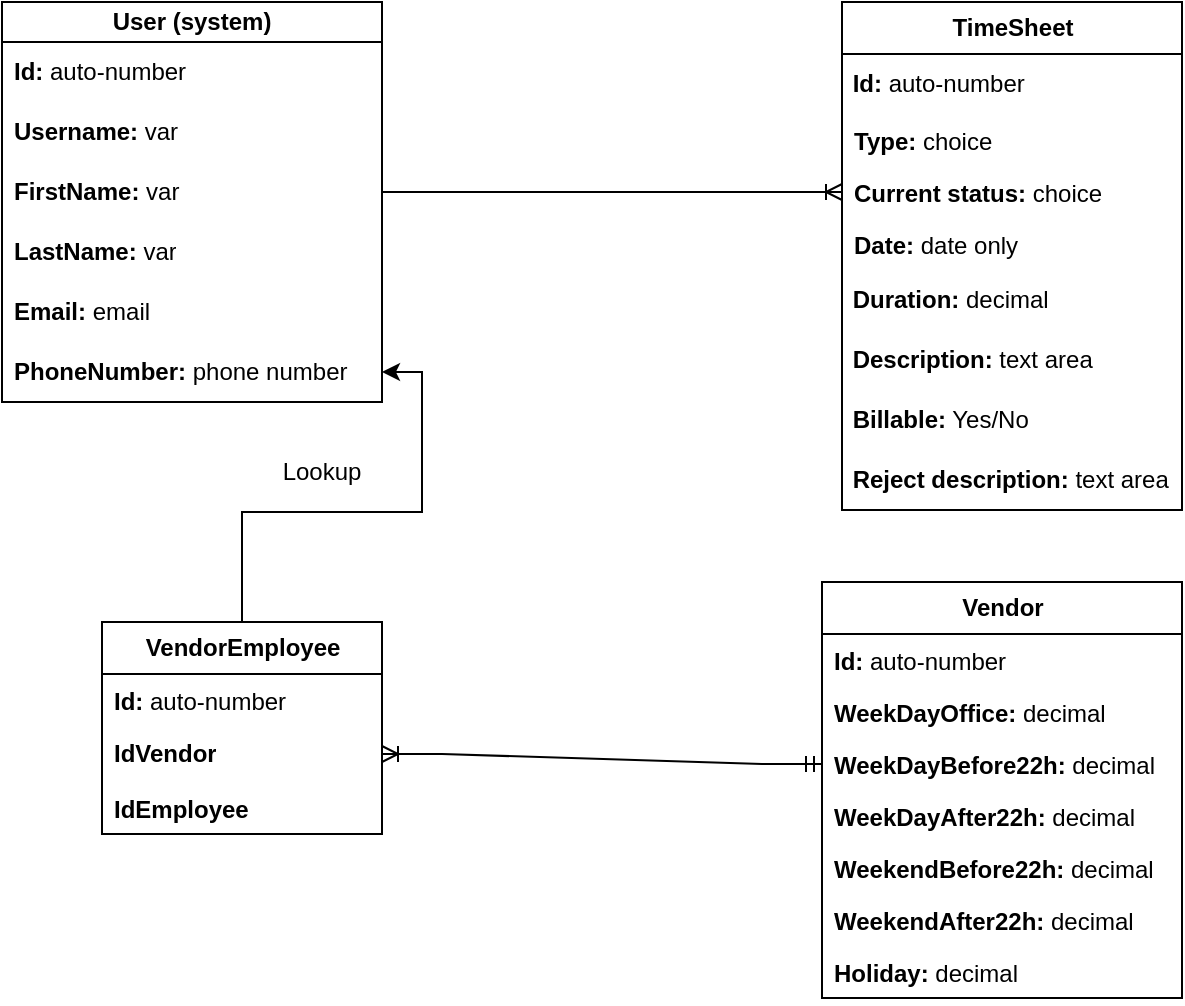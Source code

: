 <mxfile version="22.0.8" type="device">
  <diagram name="Page-1" id="-e5YR_C2mKXimab1KXhh">
    <mxGraphModel dx="1120" dy="768" grid="1" gridSize="10" guides="1" tooltips="1" connect="1" arrows="1" fold="1" page="1" pageScale="1" pageWidth="850" pageHeight="1100" math="0" shadow="0">
      <root>
        <mxCell id="0" />
        <mxCell id="1" parent="0" />
        <mxCell id="Xa36k4kEsqTYdM-RZAl7-1" value="User (system)" style="swimlane;fontStyle=1;childLayout=stackLayout;horizontal=1;startSize=20;horizontalStack=0;resizeParent=1;resizeParentMax=0;resizeLast=0;collapsible=1;marginBottom=0;whiteSpace=wrap;html=1;" parent="1" vertex="1">
          <mxGeometry x="40" y="300" width="190" height="200" as="geometry">
            <mxRectangle x="350" y="260" width="70" height="30" as="alternateBounds" />
          </mxGeometry>
        </mxCell>
        <mxCell id="Xa36k4kEsqTYdM-RZAl7-2" value="&lt;b&gt;Id: &lt;/b&gt;auto-number" style="text;strokeColor=none;fillColor=none;align=left;verticalAlign=middle;spacingLeft=4;spacingRight=4;overflow=hidden;points=[[0,0.5],[1,0.5]];portConstraint=eastwest;rotatable=0;whiteSpace=wrap;html=1;" parent="Xa36k4kEsqTYdM-RZAl7-1" vertex="1">
          <mxGeometry y="20" width="190" height="30" as="geometry" />
        </mxCell>
        <mxCell id="Xa36k4kEsqTYdM-RZAl7-3" value="Username: &lt;span style=&quot;font-weight: normal;&quot;&gt;var&lt;/span&gt;" style="text;strokeColor=none;fillColor=none;align=left;verticalAlign=middle;spacingLeft=4;spacingRight=4;overflow=hidden;points=[[0,0.5],[1,0.5]];portConstraint=eastwest;rotatable=0;whiteSpace=wrap;html=1;fontStyle=1" parent="Xa36k4kEsqTYdM-RZAl7-1" vertex="1">
          <mxGeometry y="50" width="190" height="30" as="geometry" />
        </mxCell>
        <mxCell id="Xa36k4kEsqTYdM-RZAl7-4" value="FirstName: &lt;span style=&quot;font-weight: normal;&quot;&gt;var&lt;/span&gt;" style="text;strokeColor=none;fillColor=none;align=left;verticalAlign=middle;spacingLeft=4;spacingRight=4;overflow=hidden;points=[[0,0.5],[1,0.5]];portConstraint=eastwest;rotatable=0;whiteSpace=wrap;html=1;fontStyle=1" parent="Xa36k4kEsqTYdM-RZAl7-1" vertex="1">
          <mxGeometry y="80" width="190" height="30" as="geometry" />
        </mxCell>
        <mxCell id="Xa36k4kEsqTYdM-RZAl7-6" value="LastName: &lt;span style=&quot;font-weight: normal;&quot;&gt;var&lt;/span&gt;" style="text;strokeColor=none;fillColor=none;align=left;verticalAlign=middle;spacingLeft=4;spacingRight=4;overflow=hidden;points=[[0,0.5],[1,0.5]];portConstraint=eastwest;rotatable=0;whiteSpace=wrap;html=1;fontStyle=1" parent="Xa36k4kEsqTYdM-RZAl7-1" vertex="1">
          <mxGeometry y="110" width="190" height="30" as="geometry" />
        </mxCell>
        <mxCell id="Xa36k4kEsqTYdM-RZAl7-7" value="Email: &lt;span style=&quot;font-weight: normal;&quot;&gt;email&lt;/span&gt;" style="text;strokeColor=none;fillColor=none;align=left;verticalAlign=middle;spacingLeft=4;spacingRight=4;overflow=hidden;points=[[0,0.5],[1,0.5]];portConstraint=eastwest;rotatable=0;whiteSpace=wrap;html=1;fontStyle=1" parent="Xa36k4kEsqTYdM-RZAl7-1" vertex="1">
          <mxGeometry y="140" width="190" height="30" as="geometry" />
        </mxCell>
        <mxCell id="Xa36k4kEsqTYdM-RZAl7-8" value="PhoneNumber: &lt;span style=&quot;font-weight: 400;&quot;&gt;phone number&lt;/span&gt;" style="text;strokeColor=none;fillColor=none;align=left;verticalAlign=middle;spacingLeft=4;spacingRight=4;overflow=hidden;points=[[0,0.5],[1,0.5]];portConstraint=eastwest;rotatable=0;whiteSpace=wrap;html=1;fontStyle=1" parent="Xa36k4kEsqTYdM-RZAl7-1" vertex="1">
          <mxGeometry y="170" width="190" height="30" as="geometry" />
        </mxCell>
        <mxCell id="Xa36k4kEsqTYdM-RZAl7-10" value="&lt;b&gt;TimeSheet&lt;/b&gt;" style="swimlane;fontStyle=0;childLayout=stackLayout;horizontal=1;startSize=26;fillColor=none;horizontalStack=0;resizeParent=1;resizeParentMax=0;resizeLast=0;collapsible=1;marginBottom=0;html=1;" parent="1" vertex="1">
          <mxGeometry x="460" y="300" width="170" height="254" as="geometry" />
        </mxCell>
        <mxCell id="bMWReZXKP9lcPwI0mHkl-5" value="&lt;b&gt;&amp;nbsp;Id: &lt;/b&gt;auto-number" style="text;html=1;strokeColor=none;fillColor=none;align=left;verticalAlign=middle;whiteSpace=wrap;rounded=0;" vertex="1" parent="Xa36k4kEsqTYdM-RZAl7-10">
          <mxGeometry y="26" width="170" height="30" as="geometry" />
        </mxCell>
        <mxCell id="Xa36k4kEsqTYdM-RZAl7-11" value="&lt;b&gt;Type:&lt;/b&gt; choice" style="text;strokeColor=none;fillColor=none;align=left;verticalAlign=top;spacingLeft=4;spacingRight=4;overflow=hidden;rotatable=0;points=[[0,0.5],[1,0.5]];portConstraint=eastwest;whiteSpace=wrap;html=1;" parent="Xa36k4kEsqTYdM-RZAl7-10" vertex="1">
          <mxGeometry y="56" width="170" height="26" as="geometry" />
        </mxCell>
        <mxCell id="Xa36k4kEsqTYdM-RZAl7-12" value="&lt;b&gt;Current status:&lt;/b&gt; choice" style="text;strokeColor=none;fillColor=none;align=left;verticalAlign=top;spacingLeft=4;spacingRight=4;overflow=hidden;rotatable=0;points=[[0,0.5],[1,0.5]];portConstraint=eastwest;whiteSpace=wrap;html=1;" parent="Xa36k4kEsqTYdM-RZAl7-10" vertex="1">
          <mxGeometry y="82" width="170" height="26" as="geometry" />
        </mxCell>
        <mxCell id="Xa36k4kEsqTYdM-RZAl7-13" value="&lt;b&gt;Date:&lt;/b&gt; date only" style="text;strokeColor=none;fillColor=none;align=left;verticalAlign=top;spacingLeft=4;spacingRight=4;overflow=hidden;rotatable=0;points=[[0,0.5],[1,0.5]];portConstraint=eastwest;whiteSpace=wrap;html=1;" parent="Xa36k4kEsqTYdM-RZAl7-10" vertex="1">
          <mxGeometry y="108" width="170" height="26" as="geometry" />
        </mxCell>
        <mxCell id="Xa36k4kEsqTYdM-RZAl7-14" value="&lt;b&gt;&amp;nbsp;Duration: &lt;/b&gt;decimal" style="text;html=1;strokeColor=none;fillColor=none;align=left;verticalAlign=middle;whiteSpace=wrap;rounded=0;" parent="Xa36k4kEsqTYdM-RZAl7-10" vertex="1">
          <mxGeometry y="134" width="170" height="30" as="geometry" />
        </mxCell>
        <mxCell id="Xa36k4kEsqTYdM-RZAl7-15" value="&lt;b&gt;&amp;nbsp;Description:&lt;/b&gt; text area" style="text;html=1;strokeColor=none;fillColor=none;align=left;verticalAlign=middle;whiteSpace=wrap;rounded=0;" parent="Xa36k4kEsqTYdM-RZAl7-10" vertex="1">
          <mxGeometry y="164" width="170" height="30" as="geometry" />
        </mxCell>
        <mxCell id="Xa36k4kEsqTYdM-RZAl7-16" value="&lt;b&gt;&amp;nbsp;Billable:&lt;/b&gt; Yes/No" style="text;html=1;strokeColor=none;fillColor=none;align=left;verticalAlign=middle;whiteSpace=wrap;rounded=0;" parent="Xa36k4kEsqTYdM-RZAl7-10" vertex="1">
          <mxGeometry y="194" width="170" height="30" as="geometry" />
        </mxCell>
        <mxCell id="Xa36k4kEsqTYdM-RZAl7-17" value="&lt;b&gt;&amp;nbsp;Reject description:&lt;/b&gt; text area" style="text;html=1;strokeColor=none;fillColor=none;align=left;verticalAlign=middle;whiteSpace=wrap;rounded=0;" parent="Xa36k4kEsqTYdM-RZAl7-10" vertex="1">
          <mxGeometry y="224" width="170" height="30" as="geometry" />
        </mxCell>
        <mxCell id="bMWReZXKP9lcPwI0mHkl-1" value="&lt;b&gt;Vendor&lt;/b&gt;" style="swimlane;fontStyle=0;childLayout=stackLayout;horizontal=1;startSize=26;fillColor=none;horizontalStack=0;resizeParent=1;resizeParentMax=0;resizeLast=0;collapsible=1;marginBottom=0;html=1;" vertex="1" parent="1">
          <mxGeometry x="450" y="590" width="180" height="208" as="geometry" />
        </mxCell>
        <mxCell id="bMWReZXKP9lcPwI0mHkl-2" value="&lt;b&gt;Id: &lt;/b&gt;auto-number" style="text;strokeColor=none;fillColor=none;align=left;verticalAlign=top;spacingLeft=4;spacingRight=4;overflow=hidden;rotatable=0;points=[[0,0.5],[1,0.5]];portConstraint=eastwest;whiteSpace=wrap;html=1;" vertex="1" parent="bMWReZXKP9lcPwI0mHkl-1">
          <mxGeometry y="26" width="180" height="26" as="geometry" />
        </mxCell>
        <mxCell id="bMWReZXKP9lcPwI0mHkl-3" value="&lt;b&gt;WeekDayOffice: &lt;/b&gt;decimal" style="text;strokeColor=none;fillColor=none;align=left;verticalAlign=top;spacingLeft=4;spacingRight=4;overflow=hidden;rotatable=0;points=[[0,0.5],[1,0.5]];portConstraint=eastwest;whiteSpace=wrap;html=1;" vertex="1" parent="bMWReZXKP9lcPwI0mHkl-1">
          <mxGeometry y="52" width="180" height="26" as="geometry" />
        </mxCell>
        <mxCell id="bMWReZXKP9lcPwI0mHkl-4" value="&lt;b&gt;WeekDayBefore22h: &lt;/b&gt;decimal" style="text;strokeColor=none;fillColor=none;align=left;verticalAlign=top;spacingLeft=4;spacingRight=4;overflow=hidden;rotatable=0;points=[[0,0.5],[1,0.5]];portConstraint=eastwest;whiteSpace=wrap;html=1;" vertex="1" parent="bMWReZXKP9lcPwI0mHkl-1">
          <mxGeometry y="78" width="180" height="26" as="geometry" />
        </mxCell>
        <mxCell id="bMWReZXKP9lcPwI0mHkl-7" value="&lt;b&gt;WeekDayAfter22h: &lt;/b&gt;decimal" style="text;strokeColor=none;fillColor=none;align=left;verticalAlign=top;spacingLeft=4;spacingRight=4;overflow=hidden;rotatable=0;points=[[0,0.5],[1,0.5]];portConstraint=eastwest;whiteSpace=wrap;html=1;" vertex="1" parent="bMWReZXKP9lcPwI0mHkl-1">
          <mxGeometry y="104" width="180" height="26" as="geometry" />
        </mxCell>
        <mxCell id="bMWReZXKP9lcPwI0mHkl-9" value="&lt;b&gt;WeekendBefore22h: &lt;/b&gt;decimal" style="text;strokeColor=none;fillColor=none;align=left;verticalAlign=top;spacingLeft=4;spacingRight=4;overflow=hidden;rotatable=0;points=[[0,0.5],[1,0.5]];portConstraint=eastwest;whiteSpace=wrap;html=1;" vertex="1" parent="bMWReZXKP9lcPwI0mHkl-1">
          <mxGeometry y="130" width="180" height="26" as="geometry" />
        </mxCell>
        <mxCell id="bMWReZXKP9lcPwI0mHkl-10" value="&lt;b&gt;WeekendAfter22h: &lt;/b&gt;decimal" style="text;strokeColor=none;fillColor=none;align=left;verticalAlign=top;spacingLeft=4;spacingRight=4;overflow=hidden;rotatable=0;points=[[0,0.5],[1,0.5]];portConstraint=eastwest;whiteSpace=wrap;html=1;" vertex="1" parent="bMWReZXKP9lcPwI0mHkl-1">
          <mxGeometry y="156" width="180" height="26" as="geometry" />
        </mxCell>
        <mxCell id="bMWReZXKP9lcPwI0mHkl-8" value="&lt;b&gt;Holiday: &lt;/b&gt;decimal" style="text;strokeColor=none;fillColor=none;align=left;verticalAlign=top;spacingLeft=4;spacingRight=4;overflow=hidden;rotatable=0;points=[[0,0.5],[1,0.5]];portConstraint=eastwest;whiteSpace=wrap;html=1;" vertex="1" parent="bMWReZXKP9lcPwI0mHkl-1">
          <mxGeometry y="182" width="180" height="26" as="geometry" />
        </mxCell>
        <mxCell id="bMWReZXKP9lcPwI0mHkl-32" style="edgeStyle=orthogonalEdgeStyle;rounded=0;orthogonalLoop=1;jettySize=auto;html=1;exitX=0.5;exitY=0;exitDx=0;exitDy=0;entryX=1;entryY=0.5;entryDx=0;entryDy=0;" edge="1" parent="1" source="bMWReZXKP9lcPwI0mHkl-11" target="Xa36k4kEsqTYdM-RZAl7-8">
          <mxGeometry relative="1" as="geometry" />
        </mxCell>
        <mxCell id="bMWReZXKP9lcPwI0mHkl-11" value="&lt;b&gt;VendorEmployee&lt;/b&gt;" style="swimlane;fontStyle=0;childLayout=stackLayout;horizontal=1;startSize=26;fillColor=none;horizontalStack=0;resizeParent=1;resizeParentMax=0;resizeLast=0;collapsible=1;marginBottom=0;html=1;" vertex="1" parent="1">
          <mxGeometry x="90" y="610" width="140" height="106" as="geometry" />
        </mxCell>
        <mxCell id="bMWReZXKP9lcPwI0mHkl-12" value="&lt;b&gt;Id:&lt;/b&gt; auto-number" style="text;strokeColor=none;fillColor=none;align=left;verticalAlign=top;spacingLeft=4;spacingRight=4;overflow=hidden;rotatable=0;points=[[0,0.5],[1,0.5]];portConstraint=eastwest;whiteSpace=wrap;html=1;" vertex="1" parent="bMWReZXKP9lcPwI0mHkl-11">
          <mxGeometry y="26" width="140" height="26" as="geometry" />
        </mxCell>
        <mxCell id="bMWReZXKP9lcPwI0mHkl-13" value="&lt;b&gt;IdVendor&lt;/b&gt;" style="text;strokeColor=none;fillColor=none;align=left;verticalAlign=top;spacingLeft=4;spacingRight=4;overflow=hidden;rotatable=0;points=[[0,0.5],[1,0.5]];portConstraint=eastwest;whiteSpace=wrap;html=1;" vertex="1" parent="bMWReZXKP9lcPwI0mHkl-11">
          <mxGeometry y="52" width="140" height="28" as="geometry" />
        </mxCell>
        <mxCell id="bMWReZXKP9lcPwI0mHkl-14" value="&lt;b&gt;IdEmployee&lt;/b&gt;" style="text;strokeColor=none;fillColor=none;align=left;verticalAlign=top;spacingLeft=4;spacingRight=4;overflow=hidden;rotatable=0;points=[[0,0.5],[1,0.5]];portConstraint=eastwest;whiteSpace=wrap;html=1;" vertex="1" parent="bMWReZXKP9lcPwI0mHkl-11">
          <mxGeometry y="80" width="140" height="26" as="geometry" />
        </mxCell>
        <mxCell id="bMWReZXKP9lcPwI0mHkl-17" value="" style="edgeStyle=entityRelationEdgeStyle;fontSize=12;html=1;endArrow=ERoneToMany;rounded=0;exitX=1;exitY=0.5;exitDx=0;exitDy=0;entryX=0;entryY=0.5;entryDx=0;entryDy=0;" edge="1" parent="1" source="Xa36k4kEsqTYdM-RZAl7-4" target="Xa36k4kEsqTYdM-RZAl7-12">
          <mxGeometry width="100" height="100" relative="1" as="geometry">
            <mxPoint x="250" y="570" as="sourcePoint" />
            <mxPoint x="350" y="470" as="targetPoint" />
          </mxGeometry>
        </mxCell>
        <mxCell id="bMWReZXKP9lcPwI0mHkl-30" value="" style="edgeStyle=entityRelationEdgeStyle;fontSize=12;html=1;endArrow=ERoneToMany;startArrow=ERmandOne;rounded=0;exitX=0;exitY=0.5;exitDx=0;exitDy=0;entryX=1;entryY=0.5;entryDx=0;entryDy=0;" edge="1" parent="1" source="bMWReZXKP9lcPwI0mHkl-4" target="bMWReZXKP9lcPwI0mHkl-13">
          <mxGeometry width="100" height="100" relative="1" as="geometry">
            <mxPoint x="210" y="590" as="sourcePoint" />
            <mxPoint x="310" y="490" as="targetPoint" />
          </mxGeometry>
        </mxCell>
        <mxCell id="bMWReZXKP9lcPwI0mHkl-33" value="Lookup" style="text;html=1;strokeColor=none;fillColor=none;align=center;verticalAlign=middle;whiteSpace=wrap;rounded=0;" vertex="1" parent="1">
          <mxGeometry x="170" y="520" width="60" height="30" as="geometry" />
        </mxCell>
      </root>
    </mxGraphModel>
  </diagram>
</mxfile>
